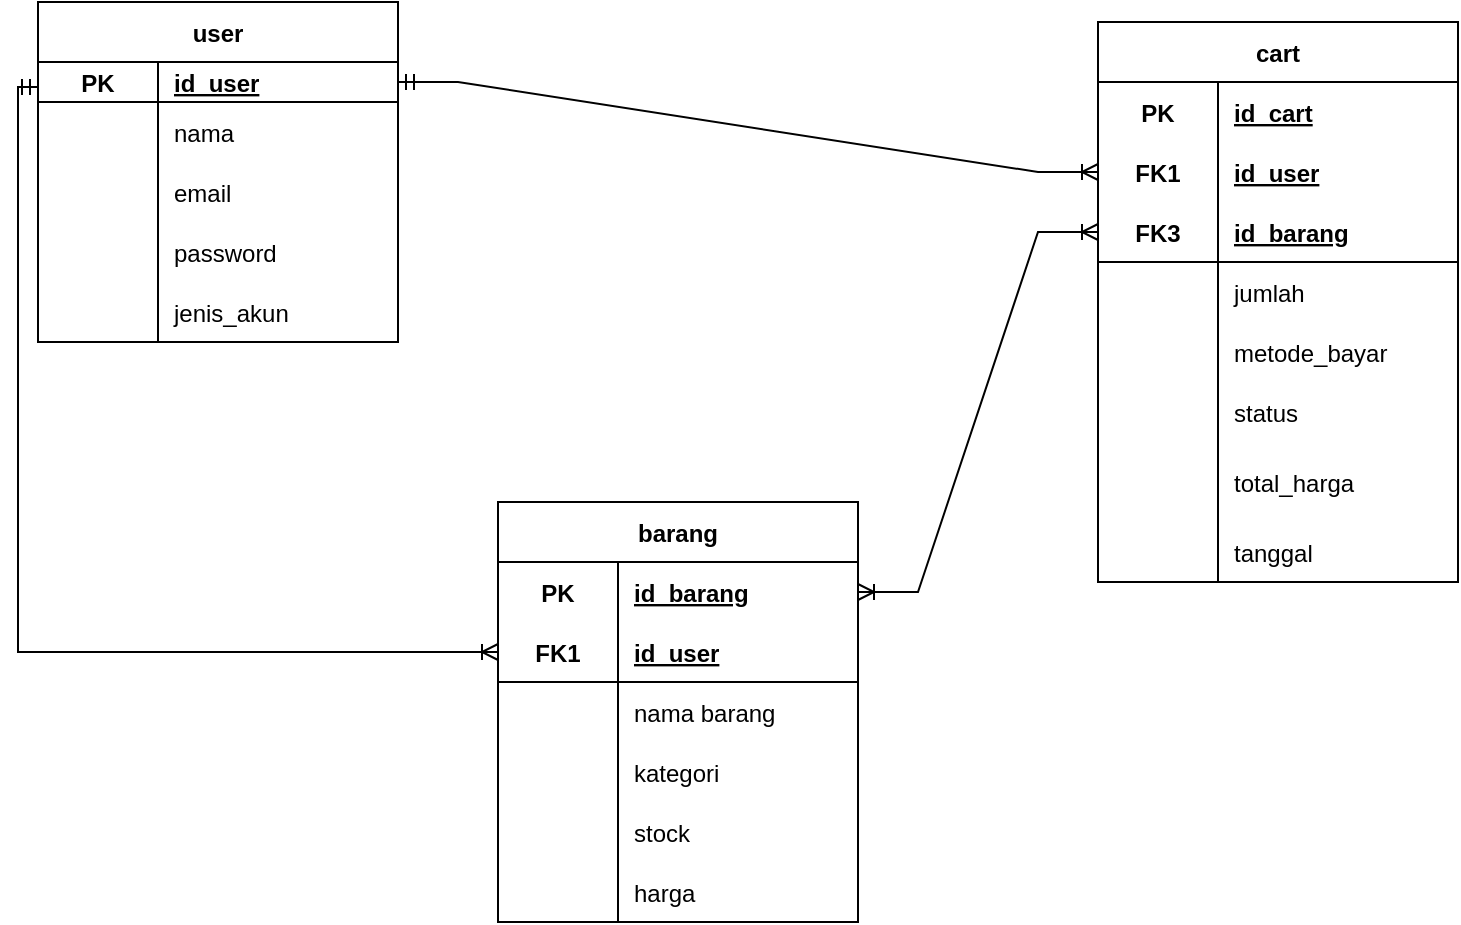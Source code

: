 <mxfile version="20.5.3" type="device"><diagram id="R2lEEEUBdFMjLlhIrx00" name="Page-1"><mxGraphModel dx="868" dy="1582" grid="1" gridSize="10" guides="1" tooltips="1" connect="1" arrows="1" fold="1" page="1" pageScale="1" pageWidth="850" pageHeight="1100" math="0" shadow="0" extFonts="Permanent Marker^https://fonts.googleapis.com/css?family=Permanent+Marker"><root><mxCell id="0"/><mxCell id="1" parent="0"/><mxCell id="gMW20B5MccACFcTgYWl8-1" value="user" style="shape=table;startSize=30;container=1;collapsible=1;childLayout=tableLayout;fixedRows=1;rowLines=0;fontStyle=1;align=center;resizeLast=1;" parent="1" vertex="1"><mxGeometry x="90" y="-1090" width="180" height="170" as="geometry"/></mxCell><mxCell id="gMW20B5MccACFcTgYWl8-5" value="" style="shape=tableRow;horizontal=0;startSize=0;swimlaneHead=0;swimlaneBody=0;fillColor=none;collapsible=0;dropTarget=0;points=[[0,0.5],[1,0.5]];portConstraint=eastwest;top=0;left=0;right=0;bottom=1;" parent="gMW20B5MccACFcTgYWl8-1" vertex="1"><mxGeometry y="30" width="180" height="20" as="geometry"/></mxCell><mxCell id="gMW20B5MccACFcTgYWl8-6" value="PK" style="shape=partialRectangle;connectable=0;fillColor=none;top=0;left=0;bottom=0;right=0;fontStyle=1;overflow=hidden;" parent="gMW20B5MccACFcTgYWl8-5" vertex="1"><mxGeometry width="60" height="20" as="geometry"><mxRectangle width="60" height="20" as="alternateBounds"/></mxGeometry></mxCell><mxCell id="gMW20B5MccACFcTgYWl8-7" value="id_user" style="shape=partialRectangle;connectable=0;fillColor=none;top=0;left=0;bottom=0;right=0;align=left;spacingLeft=6;fontStyle=5;overflow=hidden;" parent="gMW20B5MccACFcTgYWl8-5" vertex="1"><mxGeometry x="60" width="120" height="20" as="geometry"><mxRectangle width="120" height="20" as="alternateBounds"/></mxGeometry></mxCell><mxCell id="gMW20B5MccACFcTgYWl8-8" value="" style="shape=tableRow;horizontal=0;startSize=0;swimlaneHead=0;swimlaneBody=0;fillColor=none;collapsible=0;dropTarget=0;points=[[0,0.5],[1,0.5]];portConstraint=eastwest;top=0;left=0;right=0;bottom=0;" parent="gMW20B5MccACFcTgYWl8-1" vertex="1"><mxGeometry y="50" width="180" height="30" as="geometry"/></mxCell><mxCell id="gMW20B5MccACFcTgYWl8-9" value="" style="shape=partialRectangle;connectable=0;fillColor=none;top=0;left=0;bottom=0;right=0;editable=1;overflow=hidden;" parent="gMW20B5MccACFcTgYWl8-8" vertex="1"><mxGeometry width="60" height="30" as="geometry"><mxRectangle width="60" height="30" as="alternateBounds"/></mxGeometry></mxCell><mxCell id="gMW20B5MccACFcTgYWl8-10" value="nama" style="shape=partialRectangle;connectable=0;fillColor=none;top=0;left=0;bottom=0;right=0;align=left;spacingLeft=6;overflow=hidden;" parent="gMW20B5MccACFcTgYWl8-8" vertex="1"><mxGeometry x="60" width="120" height="30" as="geometry"><mxRectangle width="120" height="30" as="alternateBounds"/></mxGeometry></mxCell><mxCell id="gMW20B5MccACFcTgYWl8-11" value="" style="shape=tableRow;horizontal=0;startSize=0;swimlaneHead=0;swimlaneBody=0;fillColor=none;collapsible=0;dropTarget=0;points=[[0,0.5],[1,0.5]];portConstraint=eastwest;top=0;left=0;right=0;bottom=0;" parent="gMW20B5MccACFcTgYWl8-1" vertex="1"><mxGeometry y="80" width="180" height="30" as="geometry"/></mxCell><mxCell id="gMW20B5MccACFcTgYWl8-12" value="" style="shape=partialRectangle;connectable=0;fillColor=none;top=0;left=0;bottom=0;right=0;editable=1;overflow=hidden;" parent="gMW20B5MccACFcTgYWl8-11" vertex="1"><mxGeometry width="60" height="30" as="geometry"><mxRectangle width="60" height="30" as="alternateBounds"/></mxGeometry></mxCell><mxCell id="gMW20B5MccACFcTgYWl8-13" value="email" style="shape=partialRectangle;connectable=0;fillColor=none;top=0;left=0;bottom=0;right=0;align=left;spacingLeft=6;overflow=hidden;" parent="gMW20B5MccACFcTgYWl8-11" vertex="1"><mxGeometry x="60" width="120" height="30" as="geometry"><mxRectangle width="120" height="30" as="alternateBounds"/></mxGeometry></mxCell><mxCell id="gMW20B5MccACFcTgYWl8-33" style="shape=tableRow;horizontal=0;startSize=0;swimlaneHead=0;swimlaneBody=0;fillColor=none;collapsible=0;dropTarget=0;points=[[0,0.5],[1,0.5]];portConstraint=eastwest;top=0;left=0;right=0;bottom=0;" parent="gMW20B5MccACFcTgYWl8-1" vertex="1"><mxGeometry y="110" width="180" height="30" as="geometry"/></mxCell><mxCell id="gMW20B5MccACFcTgYWl8-34" style="shape=partialRectangle;connectable=0;fillColor=none;top=0;left=0;bottom=0;right=0;editable=1;overflow=hidden;" parent="gMW20B5MccACFcTgYWl8-33" vertex="1"><mxGeometry width="60" height="30" as="geometry"><mxRectangle width="60" height="30" as="alternateBounds"/></mxGeometry></mxCell><mxCell id="gMW20B5MccACFcTgYWl8-35" value="password" style="shape=partialRectangle;connectable=0;fillColor=none;top=0;left=0;bottom=0;right=0;align=left;spacingLeft=6;overflow=hidden;" parent="gMW20B5MccACFcTgYWl8-33" vertex="1"><mxGeometry x="60" width="120" height="30" as="geometry"><mxRectangle width="120" height="30" as="alternateBounds"/></mxGeometry></mxCell><mxCell id="gMW20B5MccACFcTgYWl8-30" style="shape=tableRow;horizontal=0;startSize=0;swimlaneHead=0;swimlaneBody=0;fillColor=none;collapsible=0;dropTarget=0;points=[[0,0.5],[1,0.5]];portConstraint=eastwest;top=0;left=0;right=0;bottom=0;" parent="gMW20B5MccACFcTgYWl8-1" vertex="1"><mxGeometry y="140" width="180" height="30" as="geometry"/></mxCell><mxCell id="gMW20B5MccACFcTgYWl8-31" style="shape=partialRectangle;connectable=0;fillColor=none;top=0;left=0;bottom=0;right=0;editable=1;overflow=hidden;" parent="gMW20B5MccACFcTgYWl8-30" vertex="1"><mxGeometry width="60" height="30" as="geometry"><mxRectangle width="60" height="30" as="alternateBounds"/></mxGeometry></mxCell><mxCell id="gMW20B5MccACFcTgYWl8-32" value="jenis_akun" style="shape=partialRectangle;connectable=0;fillColor=none;top=0;left=0;bottom=0;right=0;align=left;spacingLeft=6;overflow=hidden;" parent="gMW20B5MccACFcTgYWl8-30" vertex="1"><mxGeometry x="60" width="120" height="30" as="geometry"><mxRectangle width="120" height="30" as="alternateBounds"/></mxGeometry></mxCell><mxCell id="gMW20B5MccACFcTgYWl8-36" value="cart" style="shape=table;startSize=30;container=1;collapsible=1;childLayout=tableLayout;fixedRows=1;rowLines=0;fontStyle=1;align=center;resizeLast=1;" parent="1" vertex="1"><mxGeometry x="620" y="-1080" width="180" height="280" as="geometry"/></mxCell><mxCell id="gMW20B5MccACFcTgYWl8-37" value="" style="shape=tableRow;horizontal=0;startSize=0;swimlaneHead=0;swimlaneBody=0;fillColor=none;collapsible=0;dropTarget=0;points=[[0,0.5],[1,0.5]];portConstraint=eastwest;top=0;left=0;right=0;bottom=0;" parent="gMW20B5MccACFcTgYWl8-36" vertex="1"><mxGeometry y="30" width="180" height="30" as="geometry"/></mxCell><mxCell id="gMW20B5MccACFcTgYWl8-38" value="PK" style="shape=partialRectangle;connectable=0;fillColor=none;top=0;left=0;bottom=0;right=0;fontStyle=1;overflow=hidden;" parent="gMW20B5MccACFcTgYWl8-37" vertex="1"><mxGeometry width="60" height="30" as="geometry"><mxRectangle width="60" height="30" as="alternateBounds"/></mxGeometry></mxCell><mxCell id="gMW20B5MccACFcTgYWl8-39" value="id_cart" style="shape=partialRectangle;connectable=0;fillColor=none;top=0;left=0;bottom=0;right=0;align=left;spacingLeft=6;fontStyle=5;overflow=hidden;" parent="gMW20B5MccACFcTgYWl8-37" vertex="1"><mxGeometry x="60" width="120" height="30" as="geometry"><mxRectangle width="120" height="30" as="alternateBounds"/></mxGeometry></mxCell><mxCell id="gMW20B5MccACFcTgYWl8-58" style="shape=tableRow;horizontal=0;startSize=0;swimlaneHead=0;swimlaneBody=0;fillColor=none;collapsible=0;dropTarget=0;points=[[0,0.5],[1,0.5]];portConstraint=eastwest;top=0;left=0;right=0;bottom=0;" parent="gMW20B5MccACFcTgYWl8-36" vertex="1"><mxGeometry y="60" width="180" height="30" as="geometry"/></mxCell><mxCell id="gMW20B5MccACFcTgYWl8-59" value="FK1" style="shape=partialRectangle;connectable=0;fillColor=none;top=0;left=0;bottom=0;right=0;fontStyle=1;overflow=hidden;" parent="gMW20B5MccACFcTgYWl8-58" vertex="1"><mxGeometry width="60" height="30" as="geometry"><mxRectangle width="60" height="30" as="alternateBounds"/></mxGeometry></mxCell><mxCell id="gMW20B5MccACFcTgYWl8-60" value="id_user" style="shape=partialRectangle;connectable=0;fillColor=none;top=0;left=0;bottom=0;right=0;align=left;spacingLeft=6;fontStyle=5;overflow=hidden;" parent="gMW20B5MccACFcTgYWl8-58" vertex="1"><mxGeometry x="60" width="120" height="30" as="geometry"><mxRectangle width="120" height="30" as="alternateBounds"/></mxGeometry></mxCell><mxCell id="gMW20B5MccACFcTgYWl8-55" style="shape=tableRow;horizontal=0;startSize=0;swimlaneHead=0;swimlaneBody=0;fillColor=none;collapsible=0;dropTarget=0;points=[[0,0.5],[1,0.5]];portConstraint=eastwest;top=0;left=0;right=0;bottom=1;" parent="gMW20B5MccACFcTgYWl8-36" vertex="1"><mxGeometry y="90" width="180" height="30" as="geometry"/></mxCell><mxCell id="gMW20B5MccACFcTgYWl8-56" value="FK3" style="shape=partialRectangle;connectable=0;fillColor=none;top=0;left=0;bottom=0;right=0;fontStyle=1;overflow=hidden;" parent="gMW20B5MccACFcTgYWl8-55" vertex="1"><mxGeometry width="60" height="30" as="geometry"><mxRectangle width="60" height="30" as="alternateBounds"/></mxGeometry></mxCell><mxCell id="gMW20B5MccACFcTgYWl8-57" value="id_barang" style="shape=partialRectangle;connectable=0;fillColor=none;top=0;left=0;bottom=0;right=0;align=left;spacingLeft=6;fontStyle=5;overflow=hidden;" parent="gMW20B5MccACFcTgYWl8-55" vertex="1"><mxGeometry x="60" width="120" height="30" as="geometry"><mxRectangle width="120" height="30" as="alternateBounds"/></mxGeometry></mxCell><mxCell id="gMW20B5MccACFcTgYWl8-43" value="" style="shape=tableRow;horizontal=0;startSize=0;swimlaneHead=0;swimlaneBody=0;fillColor=none;collapsible=0;dropTarget=0;points=[[0,0.5],[1,0.5]];portConstraint=eastwest;top=0;left=0;right=0;bottom=0;" parent="gMW20B5MccACFcTgYWl8-36" vertex="1"><mxGeometry y="120" width="180" height="30" as="geometry"/></mxCell><mxCell id="gMW20B5MccACFcTgYWl8-44" value="" style="shape=partialRectangle;connectable=0;fillColor=none;top=0;left=0;bottom=0;right=0;editable=1;overflow=hidden;" parent="gMW20B5MccACFcTgYWl8-43" vertex="1"><mxGeometry width="60" height="30" as="geometry"><mxRectangle width="60" height="30" as="alternateBounds"/></mxGeometry></mxCell><mxCell id="gMW20B5MccACFcTgYWl8-45" value="jumlah" style="shape=partialRectangle;connectable=0;fillColor=none;top=0;left=0;bottom=0;right=0;align=left;spacingLeft=6;overflow=hidden;" parent="gMW20B5MccACFcTgYWl8-43" vertex="1"><mxGeometry x="60" width="120" height="30" as="geometry"><mxRectangle width="120" height="30" as="alternateBounds"/></mxGeometry></mxCell><mxCell id="gMW20B5MccACFcTgYWl8-46" value="" style="shape=tableRow;horizontal=0;startSize=0;swimlaneHead=0;swimlaneBody=0;fillColor=none;collapsible=0;dropTarget=0;points=[[0,0.5],[1,0.5]];portConstraint=eastwest;top=0;left=0;right=0;bottom=0;" parent="gMW20B5MccACFcTgYWl8-36" vertex="1"><mxGeometry y="150" width="180" height="30" as="geometry"/></mxCell><mxCell id="gMW20B5MccACFcTgYWl8-47" value="" style="shape=partialRectangle;connectable=0;fillColor=none;top=0;left=0;bottom=0;right=0;editable=1;overflow=hidden;" parent="gMW20B5MccACFcTgYWl8-46" vertex="1"><mxGeometry width="60" height="30" as="geometry"><mxRectangle width="60" height="30" as="alternateBounds"/></mxGeometry></mxCell><mxCell id="gMW20B5MccACFcTgYWl8-48" value="metode_bayar" style="shape=partialRectangle;connectable=0;fillColor=none;top=0;left=0;bottom=0;right=0;align=left;spacingLeft=6;overflow=hidden;" parent="gMW20B5MccACFcTgYWl8-46" vertex="1"><mxGeometry x="60" width="120" height="30" as="geometry"><mxRectangle width="120" height="30" as="alternateBounds"/></mxGeometry></mxCell><mxCell id="ejsRNxwAg3JfZUjaiICf-1" style="shape=tableRow;horizontal=0;startSize=0;swimlaneHead=0;swimlaneBody=0;fillColor=none;collapsible=0;dropTarget=0;points=[[0,0.5],[1,0.5]];portConstraint=eastwest;top=0;left=0;right=0;bottom=0;" parent="gMW20B5MccACFcTgYWl8-36" vertex="1"><mxGeometry y="180" width="180" height="30" as="geometry"/></mxCell><mxCell id="ejsRNxwAg3JfZUjaiICf-2" style="shape=partialRectangle;connectable=0;fillColor=none;top=0;left=0;bottom=0;right=0;editable=1;overflow=hidden;" parent="ejsRNxwAg3JfZUjaiICf-1" vertex="1"><mxGeometry width="60" height="30" as="geometry"><mxRectangle width="60" height="30" as="alternateBounds"/></mxGeometry></mxCell><mxCell id="ejsRNxwAg3JfZUjaiICf-3" value="status" style="shape=partialRectangle;connectable=0;fillColor=none;top=0;left=0;bottom=0;right=0;align=left;spacingLeft=6;overflow=hidden;" parent="ejsRNxwAg3JfZUjaiICf-1" vertex="1"><mxGeometry x="60" width="120" height="30" as="geometry"><mxRectangle width="120" height="30" as="alternateBounds"/></mxGeometry></mxCell><mxCell id="ejsRNxwAg3JfZUjaiICf-9" style="shape=tableRow;horizontal=0;startSize=0;swimlaneHead=0;swimlaneBody=0;fillColor=none;collapsible=0;dropTarget=0;points=[[0,0.5],[1,0.5]];portConstraint=eastwest;top=0;left=0;right=0;bottom=0;" parent="gMW20B5MccACFcTgYWl8-36" vertex="1"><mxGeometry y="210" width="180" height="40" as="geometry"/></mxCell><mxCell id="ejsRNxwAg3JfZUjaiICf-10" style="shape=partialRectangle;connectable=0;fillColor=none;top=0;left=0;bottom=0;right=0;editable=1;overflow=hidden;" parent="ejsRNxwAg3JfZUjaiICf-9" vertex="1"><mxGeometry width="60" height="40" as="geometry"><mxRectangle width="60" height="40" as="alternateBounds"/></mxGeometry></mxCell><mxCell id="ejsRNxwAg3JfZUjaiICf-11" value="total_harga" style="shape=partialRectangle;connectable=0;fillColor=none;top=0;left=0;bottom=0;right=0;align=left;spacingLeft=6;overflow=hidden;" parent="ejsRNxwAg3JfZUjaiICf-9" vertex="1"><mxGeometry x="60" width="120" height="40" as="geometry"><mxRectangle width="120" height="40" as="alternateBounds"/></mxGeometry></mxCell><mxCell id="ejsRNxwAg3JfZUjaiICf-12" style="shape=tableRow;horizontal=0;startSize=0;swimlaneHead=0;swimlaneBody=0;fillColor=none;collapsible=0;dropTarget=0;points=[[0,0.5],[1,0.5]];portConstraint=eastwest;top=0;left=0;right=0;bottom=0;" parent="gMW20B5MccACFcTgYWl8-36" vertex="1"><mxGeometry y="250" width="180" height="30" as="geometry"/></mxCell><mxCell id="ejsRNxwAg3JfZUjaiICf-13" style="shape=partialRectangle;connectable=0;fillColor=none;top=0;left=0;bottom=0;right=0;editable=1;overflow=hidden;" parent="ejsRNxwAg3JfZUjaiICf-12" vertex="1"><mxGeometry width="60" height="30" as="geometry"><mxRectangle width="60" height="30" as="alternateBounds"/></mxGeometry></mxCell><mxCell id="ejsRNxwAg3JfZUjaiICf-14" value="tanggal" style="shape=partialRectangle;connectable=0;fillColor=none;top=0;left=0;bottom=0;right=0;align=left;spacingLeft=6;overflow=hidden;" parent="ejsRNxwAg3JfZUjaiICf-12" vertex="1"><mxGeometry x="60" width="120" height="30" as="geometry"><mxRectangle width="120" height="30" as="alternateBounds"/></mxGeometry></mxCell><mxCell id="gMW20B5MccACFcTgYWl8-61" style="edgeStyle=orthogonalEdgeStyle;rounded=0;orthogonalLoop=1;jettySize=auto;html=1;exitX=0;exitY=0.5;exitDx=0;exitDy=0;entryX=1;entryY=0.5;entryDx=0;entryDy=0;" parent="1" source="gMW20B5MccACFcTgYWl8-55" edge="1"><mxGeometry relative="1" as="geometry"/></mxCell><mxCell id="gMW20B5MccACFcTgYWl8-62" value="barang" style="shape=table;startSize=30;container=1;collapsible=1;childLayout=tableLayout;fixedRows=1;rowLines=0;fontStyle=1;align=center;resizeLast=1;" parent="1" vertex="1"><mxGeometry x="320" y="-840" width="180" height="210" as="geometry"/></mxCell><mxCell id="gMW20B5MccACFcTgYWl8-63" value="" style="shape=tableRow;horizontal=0;startSize=0;swimlaneHead=0;swimlaneBody=0;fillColor=none;collapsible=0;dropTarget=0;points=[[0,0.5],[1,0.5]];portConstraint=eastwest;top=0;left=0;right=0;bottom=0;" parent="gMW20B5MccACFcTgYWl8-62" vertex="1"><mxGeometry y="30" width="180" height="30" as="geometry"/></mxCell><mxCell id="gMW20B5MccACFcTgYWl8-64" value="PK" style="shape=partialRectangle;connectable=0;fillColor=none;top=0;left=0;bottom=0;right=0;fontStyle=1;overflow=hidden;" parent="gMW20B5MccACFcTgYWl8-63" vertex="1"><mxGeometry width="60.0" height="30" as="geometry"><mxRectangle width="60.0" height="30" as="alternateBounds"/></mxGeometry></mxCell><mxCell id="gMW20B5MccACFcTgYWl8-65" value="id_barang" style="shape=partialRectangle;connectable=0;fillColor=none;top=0;left=0;bottom=0;right=0;align=left;spacingLeft=6;fontStyle=5;overflow=hidden;" parent="gMW20B5MccACFcTgYWl8-63" vertex="1"><mxGeometry x="60.0" width="120.0" height="30" as="geometry"><mxRectangle width="120.0" height="30" as="alternateBounds"/></mxGeometry></mxCell><mxCell id="gMW20B5MccACFcTgYWl8-66" value="" style="shape=tableRow;horizontal=0;startSize=0;swimlaneHead=0;swimlaneBody=0;fillColor=none;collapsible=0;dropTarget=0;points=[[0,0.5],[1,0.5]];portConstraint=eastwest;top=0;left=0;right=0;bottom=1;" parent="gMW20B5MccACFcTgYWl8-62" vertex="1"><mxGeometry y="60" width="180" height="30" as="geometry"/></mxCell><mxCell id="gMW20B5MccACFcTgYWl8-67" value="FK1" style="shape=partialRectangle;connectable=0;fillColor=none;top=0;left=0;bottom=0;right=0;fontStyle=1;overflow=hidden;" parent="gMW20B5MccACFcTgYWl8-66" vertex="1"><mxGeometry width="60.0" height="30" as="geometry"><mxRectangle width="60.0" height="30" as="alternateBounds"/></mxGeometry></mxCell><mxCell id="gMW20B5MccACFcTgYWl8-68" value="id_user" style="shape=partialRectangle;connectable=0;fillColor=none;top=0;left=0;bottom=0;right=0;align=left;spacingLeft=6;fontStyle=5;overflow=hidden;" parent="gMW20B5MccACFcTgYWl8-66" vertex="1"><mxGeometry x="60.0" width="120.0" height="30" as="geometry"><mxRectangle width="120.0" height="30" as="alternateBounds"/></mxGeometry></mxCell><mxCell id="gMW20B5MccACFcTgYWl8-69" value="" style="shape=tableRow;horizontal=0;startSize=0;swimlaneHead=0;swimlaneBody=0;fillColor=none;collapsible=0;dropTarget=0;points=[[0,0.5],[1,0.5]];portConstraint=eastwest;top=0;left=0;right=0;bottom=0;" parent="gMW20B5MccACFcTgYWl8-62" vertex="1"><mxGeometry y="90" width="180" height="30" as="geometry"/></mxCell><mxCell id="gMW20B5MccACFcTgYWl8-70" value="" style="shape=partialRectangle;connectable=0;fillColor=none;top=0;left=0;bottom=0;right=0;editable=1;overflow=hidden;" parent="gMW20B5MccACFcTgYWl8-69" vertex="1"><mxGeometry width="60.0" height="30" as="geometry"><mxRectangle width="60.0" height="30" as="alternateBounds"/></mxGeometry></mxCell><mxCell id="gMW20B5MccACFcTgYWl8-71" value="nama barang" style="shape=partialRectangle;connectable=0;fillColor=none;top=0;left=0;bottom=0;right=0;align=left;spacingLeft=6;overflow=hidden;" parent="gMW20B5MccACFcTgYWl8-69" vertex="1"><mxGeometry x="60.0" width="120.0" height="30" as="geometry"><mxRectangle width="120.0" height="30" as="alternateBounds"/></mxGeometry></mxCell><mxCell id="ejsRNxwAg3JfZUjaiICf-6" style="shape=tableRow;horizontal=0;startSize=0;swimlaneHead=0;swimlaneBody=0;fillColor=none;collapsible=0;dropTarget=0;points=[[0,0.5],[1,0.5]];portConstraint=eastwest;top=0;left=0;right=0;bottom=0;" parent="gMW20B5MccACFcTgYWl8-62" vertex="1"><mxGeometry y="120" width="180" height="30" as="geometry"/></mxCell><mxCell id="ejsRNxwAg3JfZUjaiICf-7" style="shape=partialRectangle;connectable=0;fillColor=none;top=0;left=0;bottom=0;right=0;editable=1;overflow=hidden;" parent="ejsRNxwAg3JfZUjaiICf-6" vertex="1"><mxGeometry width="60.0" height="30" as="geometry"><mxRectangle width="60.0" height="30" as="alternateBounds"/></mxGeometry></mxCell><mxCell id="ejsRNxwAg3JfZUjaiICf-8" value="kategori" style="shape=partialRectangle;connectable=0;fillColor=none;top=0;left=0;bottom=0;right=0;align=left;spacingLeft=6;overflow=hidden;" parent="ejsRNxwAg3JfZUjaiICf-6" vertex="1"><mxGeometry x="60.0" width="120.0" height="30" as="geometry"><mxRectangle width="120.0" height="30" as="alternateBounds"/></mxGeometry></mxCell><mxCell id="gMW20B5MccACFcTgYWl8-72" value="" style="shape=tableRow;horizontal=0;startSize=0;swimlaneHead=0;swimlaneBody=0;fillColor=none;collapsible=0;dropTarget=0;points=[[0,0.5],[1,0.5]];portConstraint=eastwest;top=0;left=0;right=0;bottom=0;" parent="gMW20B5MccACFcTgYWl8-62" vertex="1"><mxGeometry y="150" width="180" height="30" as="geometry"/></mxCell><mxCell id="gMW20B5MccACFcTgYWl8-73" value="" style="shape=partialRectangle;connectable=0;fillColor=none;top=0;left=0;bottom=0;right=0;editable=1;overflow=hidden;" parent="gMW20B5MccACFcTgYWl8-72" vertex="1"><mxGeometry width="60.0" height="30" as="geometry"><mxRectangle width="60.0" height="30" as="alternateBounds"/></mxGeometry></mxCell><mxCell id="gMW20B5MccACFcTgYWl8-74" value="stock" style="shape=partialRectangle;connectable=0;fillColor=none;top=0;left=0;bottom=0;right=0;align=left;spacingLeft=6;overflow=hidden;" parent="gMW20B5MccACFcTgYWl8-72" vertex="1"><mxGeometry x="60.0" width="120.0" height="30" as="geometry"><mxRectangle width="120.0" height="30" as="alternateBounds"/></mxGeometry></mxCell><mxCell id="gMW20B5MccACFcTgYWl8-75" style="shape=tableRow;horizontal=0;startSize=0;swimlaneHead=0;swimlaneBody=0;fillColor=none;collapsible=0;dropTarget=0;points=[[0,0.5],[1,0.5]];portConstraint=eastwest;top=0;left=0;right=0;bottom=0;" parent="gMW20B5MccACFcTgYWl8-62" vertex="1"><mxGeometry y="180" width="180" height="30" as="geometry"/></mxCell><mxCell id="gMW20B5MccACFcTgYWl8-76" style="shape=partialRectangle;connectable=0;fillColor=none;top=0;left=0;bottom=0;right=0;editable=1;overflow=hidden;" parent="gMW20B5MccACFcTgYWl8-75" vertex="1"><mxGeometry width="60.0" height="30" as="geometry"><mxRectangle width="60.0" height="30" as="alternateBounds"/></mxGeometry></mxCell><mxCell id="gMW20B5MccACFcTgYWl8-77" value="harga" style="shape=partialRectangle;connectable=0;fillColor=none;top=0;left=0;bottom=0;right=0;align=left;spacingLeft=6;overflow=hidden;" parent="gMW20B5MccACFcTgYWl8-75" vertex="1"><mxGeometry x="60.0" width="120.0" height="30" as="geometry"><mxRectangle width="120.0" height="30" as="alternateBounds"/></mxGeometry></mxCell><mxCell id="gMW20B5MccACFcTgYWl8-80" style="edgeStyle=orthogonalEdgeStyle;rounded=0;orthogonalLoop=1;jettySize=auto;html=1;exitX=0;exitY=0.5;exitDx=0;exitDy=0;entryX=0;entryY=0.5;entryDx=0;entryDy=0;" parent="1" source="gMW20B5MccACFcTgYWl8-66" edge="1"><mxGeometry relative="1" as="geometry"/></mxCell><mxCell id="gMW20B5MccACFcTgYWl8-105" value="" style="edgeStyle=entityRelationEdgeStyle;fontSize=12;html=1;endArrow=ERoneToMany;startArrow=ERmandOne;rounded=0;exitX=1;exitY=0.5;exitDx=0;exitDy=0;entryX=0;entryY=0.5;entryDx=0;entryDy=0;" parent="1" source="gMW20B5MccACFcTgYWl8-5" target="gMW20B5MccACFcTgYWl8-58" edge="1"><mxGeometry width="100" height="100" relative="1" as="geometry"><mxPoint x="300" y="-800" as="sourcePoint"/><mxPoint x="400" y="-900" as="targetPoint"/></mxGeometry></mxCell><mxCell id="ejsRNxwAg3JfZUjaiICf-4" value="" style="fontSize=12;html=1;endArrow=ERoneToMany;startArrow=ERmandOne;rounded=0;exitX=0;exitY=0.25;exitDx=0;exitDy=0;entryX=0;entryY=0.5;entryDx=0;entryDy=0;edgeStyle=orthogonalEdgeStyle;" parent="1" source="gMW20B5MccACFcTgYWl8-1" target="gMW20B5MccACFcTgYWl8-66" edge="1"><mxGeometry width="100" height="100" relative="1" as="geometry"><mxPoint x="-42" y="-990" as="sourcePoint"/><mxPoint x="180" y="-760" as="targetPoint"/></mxGeometry></mxCell><mxCell id="ejsRNxwAg3JfZUjaiICf-5" value="" style="edgeStyle=entityRelationEdgeStyle;fontSize=12;html=1;endArrow=ERoneToMany;startArrow=ERoneToMany;rounded=0;entryX=0;entryY=0.5;entryDx=0;entryDy=0;exitX=1;exitY=0.5;exitDx=0;exitDy=0;" parent="1" source="gMW20B5MccACFcTgYWl8-63" target="gMW20B5MccACFcTgYWl8-55" edge="1"><mxGeometry width="100" height="100" relative="1" as="geometry"><mxPoint x="360" y="-650" as="sourcePoint"/><mxPoint x="460" y="-750" as="targetPoint"/></mxGeometry></mxCell></root></mxGraphModel></diagram></mxfile>